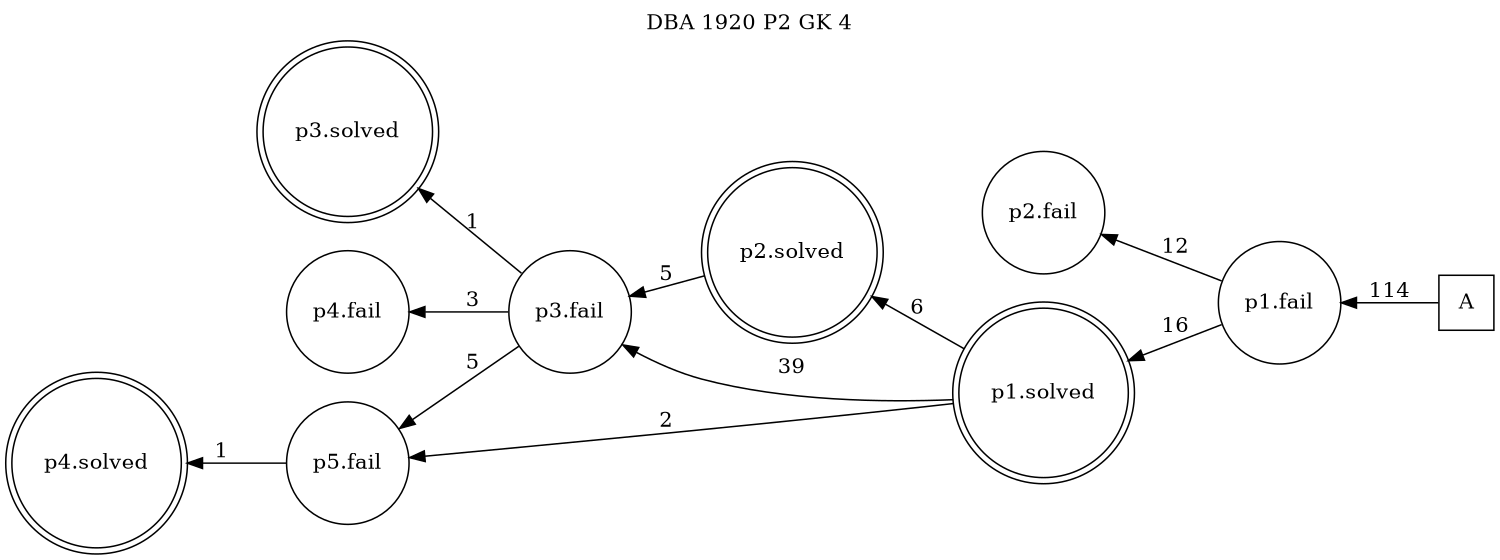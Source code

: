 digraph DBA_1920_P2_GK_4_GOOD {
labelloc="tl"
label= " DBA 1920 P2 GK 4 "
rankdir="RL";
graph [ size=" 10 , 10 !"]

"A" [shape="square" label="A"]
"p1.fail" [shape="circle" label="p1.fail"]
"p2.fail" [shape="circle" label="p2.fail"]
"p1.solved" [shape="doublecircle" label="p1.solved"]
"p2.solved" [shape="doublecircle" label="p2.solved"]
"p3.fail" [shape="circle" label="p3.fail"]
"p4.fail" [shape="circle" label="p4.fail"]
"p5.fail" [shape="circle" label="p5.fail"]
"p4.solved" [shape="doublecircle" label="p4.solved"]
"p3.solved" [shape="doublecircle" label="p3.solved"]
"A" -> "p1.fail" [ label=114]
"p1.fail" -> "p2.fail" [ label=12]
"p1.fail" -> "p1.solved" [ label=16]
"p1.solved" -> "p2.solved" [ label=6]
"p1.solved" -> "p3.fail" [ label=39]
"p1.solved" -> "p5.fail" [ label=2]
"p2.solved" -> "p3.fail" [ label=5]
"p3.fail" -> "p4.fail" [ label=3]
"p3.fail" -> "p5.fail" [ label=5]
"p3.fail" -> "p3.solved" [ label=1]
"p5.fail" -> "p4.solved" [ label=1]
}
